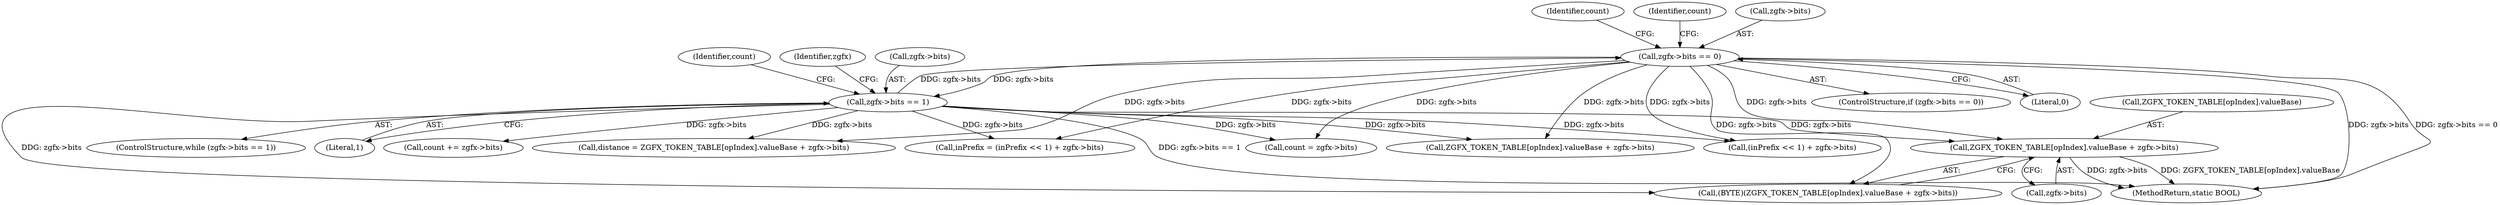 digraph "0_FreeRDP_602f4a2e14b41703b5f431de3154cd46a5750a2d_0@array" {
"1000293" [label="(Call,ZGFX_TOKEN_TABLE[opIndex].valueBase + zgfx->bits)"];
"1000364" [label="(Call,zgfx->bits == 0)"];
"1000385" [label="(Call,zgfx->bits == 1)"];
"1000402" [label="(Call,count += zgfx->bits)"];
"1000363" [label="(ControlStructure,if (zgfx->bits == 0))"];
"1000386" [label="(Call,zgfx->bits)"];
"1000371" [label="(Identifier,count)"];
"1000389" [label="(Literal,1)"];
"1000392" [label="(Identifier,count)"];
"1000344" [label="(Call,distance = ZGFX_TOKEN_TABLE[opIndex].valueBase + zgfx->bits)"];
"1000255" [label="(Call,(inPrefix << 1) + zgfx->bits)"];
"1000364" [label="(Call,zgfx->bits == 0)"];
"1000346" [label="(Call,ZGFX_TOKEN_TABLE[opIndex].valueBase + zgfx->bits)"];
"1000291" [label="(Call,(BYTE)(ZGFX_TOKEN_TABLE[opIndex].valueBase + zgfx->bits))"];
"1000501" [label="(MethodReturn,static BOOL)"];
"1000376" [label="(Identifier,count)"];
"1000253" [label="(Call,inPrefix = (inPrefix << 1) + zgfx->bits)"];
"1000293" [label="(Call,ZGFX_TOKEN_TABLE[opIndex].valueBase + zgfx->bits)"];
"1000384" [label="(ControlStructure,while (zgfx->bits == 1))"];
"1000400" [label="(Identifier,zgfx)"];
"1000365" [label="(Call,zgfx->bits)"];
"1000440" [label="(Call,count = zgfx->bits)"];
"1000299" [label="(Call,zgfx->bits)"];
"1000294" [label="(Call,ZGFX_TOKEN_TABLE[opIndex].valueBase)"];
"1000368" [label="(Literal,0)"];
"1000385" [label="(Call,zgfx->bits == 1)"];
"1000293" -> "1000291"  [label="AST: "];
"1000293" -> "1000299"  [label="CFG: "];
"1000294" -> "1000293"  [label="AST: "];
"1000299" -> "1000293"  [label="AST: "];
"1000291" -> "1000293"  [label="CFG: "];
"1000293" -> "1000501"  [label="DDG: ZGFX_TOKEN_TABLE[opIndex].valueBase"];
"1000293" -> "1000501"  [label="DDG: zgfx->bits"];
"1000364" -> "1000293"  [label="DDG: zgfx->bits"];
"1000385" -> "1000293"  [label="DDG: zgfx->bits"];
"1000364" -> "1000363"  [label="AST: "];
"1000364" -> "1000368"  [label="CFG: "];
"1000365" -> "1000364"  [label="AST: "];
"1000368" -> "1000364"  [label="AST: "];
"1000371" -> "1000364"  [label="CFG: "];
"1000376" -> "1000364"  [label="CFG: "];
"1000364" -> "1000501"  [label="DDG: zgfx->bits"];
"1000364" -> "1000501"  [label="DDG: zgfx->bits == 0"];
"1000364" -> "1000253"  [label="DDG: zgfx->bits"];
"1000364" -> "1000255"  [label="DDG: zgfx->bits"];
"1000364" -> "1000291"  [label="DDG: zgfx->bits"];
"1000364" -> "1000344"  [label="DDG: zgfx->bits"];
"1000364" -> "1000346"  [label="DDG: zgfx->bits"];
"1000385" -> "1000364"  [label="DDG: zgfx->bits"];
"1000364" -> "1000385"  [label="DDG: zgfx->bits"];
"1000364" -> "1000440"  [label="DDG: zgfx->bits"];
"1000385" -> "1000384"  [label="AST: "];
"1000385" -> "1000389"  [label="CFG: "];
"1000386" -> "1000385"  [label="AST: "];
"1000389" -> "1000385"  [label="AST: "];
"1000392" -> "1000385"  [label="CFG: "];
"1000400" -> "1000385"  [label="CFG: "];
"1000385" -> "1000501"  [label="DDG: zgfx->bits == 1"];
"1000385" -> "1000253"  [label="DDG: zgfx->bits"];
"1000385" -> "1000255"  [label="DDG: zgfx->bits"];
"1000385" -> "1000291"  [label="DDG: zgfx->bits"];
"1000385" -> "1000344"  [label="DDG: zgfx->bits"];
"1000385" -> "1000346"  [label="DDG: zgfx->bits"];
"1000385" -> "1000402"  [label="DDG: zgfx->bits"];
"1000385" -> "1000440"  [label="DDG: zgfx->bits"];
}
